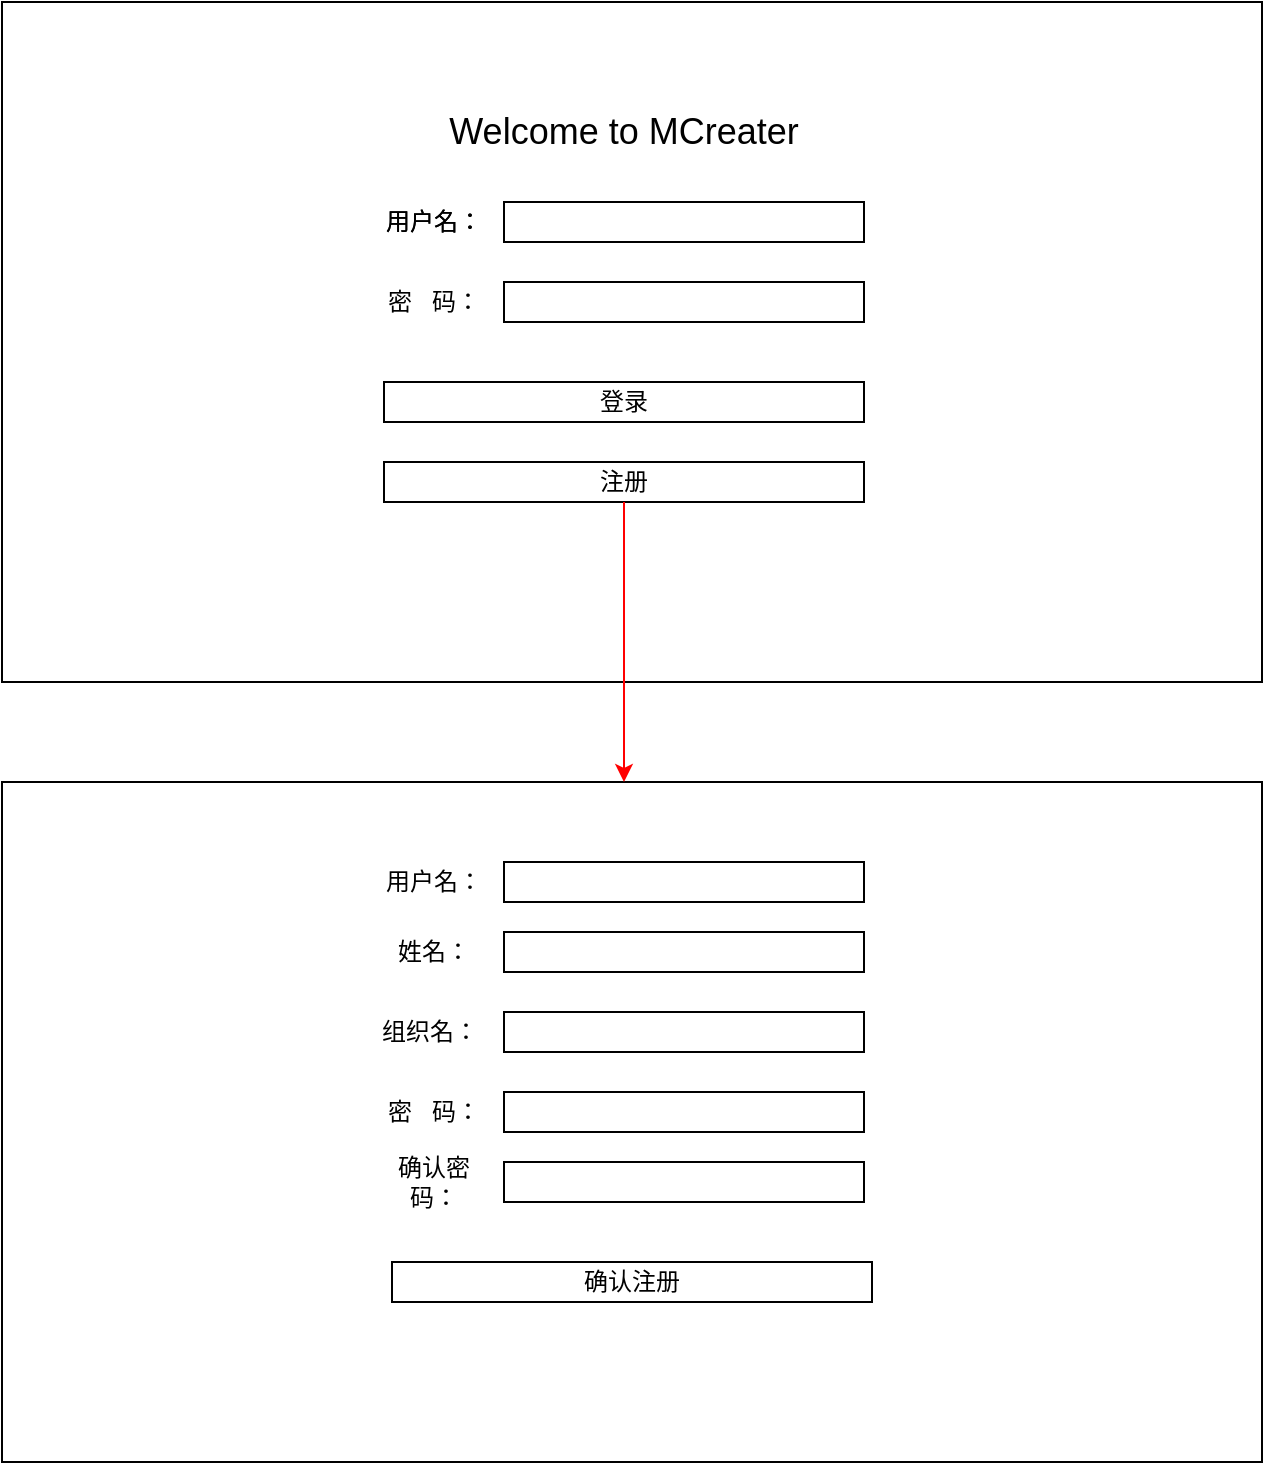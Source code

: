 <mxfile version="15.0.6" type="github">
  <diagram id="6OuexgIGDOipwH1l8YNA" name="Page-1">
    <mxGraphModel dx="1422" dy="772" grid="1" gridSize="10" guides="1" tooltips="1" connect="1" arrows="1" fold="1" page="1" pageScale="1" pageWidth="827" pageHeight="1169" math="0" shadow="0">
      <root>
        <mxCell id="0" />
        <mxCell id="1" parent="0" />
        <mxCell id="TftClXgvJGGN0wYb9kB6-1" value="" style="rounded=0;whiteSpace=wrap;html=1;" vertex="1" parent="1">
          <mxGeometry x="99" y="70" width="630" height="340" as="geometry" />
        </mxCell>
        <mxCell id="TftClXgvJGGN0wYb9kB6-2" value="用户名：" style="text;html=1;strokeColor=none;fillColor=none;align=center;verticalAlign=middle;whiteSpace=wrap;rounded=0;" vertex="1" parent="1">
          <mxGeometry x="290" y="170" width="50" height="20" as="geometry" />
        </mxCell>
        <mxCell id="TftClXgvJGGN0wYb9kB6-3" value="密&amp;nbsp; &amp;nbsp;码：" style="text;html=1;strokeColor=none;fillColor=none;align=center;verticalAlign=middle;whiteSpace=wrap;rounded=0;" vertex="1" parent="1">
          <mxGeometry x="290" y="210" width="50" height="20" as="geometry" />
        </mxCell>
        <mxCell id="TftClXgvJGGN0wYb9kB6-5" value="" style="text;html=1;fillColor=none;align=center;verticalAlign=middle;whiteSpace=wrap;rounded=0;strokeColor=#000000;" vertex="1" parent="1">
          <mxGeometry x="350" y="170" width="180" height="20" as="geometry" />
        </mxCell>
        <mxCell id="TftClXgvJGGN0wYb9kB6-6" value="" style="text;html=1;fillColor=none;align=center;verticalAlign=middle;whiteSpace=wrap;rounded=0;strokeColor=#000000;" vertex="1" parent="1">
          <mxGeometry x="350" y="210" width="180" height="20" as="geometry" />
        </mxCell>
        <mxCell id="TftClXgvJGGN0wYb9kB6-7" value="登录" style="text;html=1;fillColor=none;align=center;verticalAlign=middle;whiteSpace=wrap;rounded=0;strokeColor=#000000;" vertex="1" parent="1">
          <mxGeometry x="290" y="260" width="240" height="20" as="geometry" />
        </mxCell>
        <mxCell id="TftClXgvJGGN0wYb9kB6-8" value="注册" style="text;html=1;fillColor=none;align=center;verticalAlign=middle;whiteSpace=wrap;rounded=0;strokeColor=#000000;" vertex="1" parent="1">
          <mxGeometry x="290" y="300" width="240" height="20" as="geometry" />
        </mxCell>
        <mxCell id="TftClXgvJGGN0wYb9kB6-9" value="&lt;font style=&quot;font-size: 18px&quot;&gt;Welcome to MCreater&lt;/font&gt;" style="text;html=1;strokeColor=none;fillColor=none;align=center;verticalAlign=middle;whiteSpace=wrap;rounded=0;" vertex="1" parent="1">
          <mxGeometry x="290" y="110" width="240" height="50" as="geometry" />
        </mxCell>
        <mxCell id="TftClXgvJGGN0wYb9kB6-10" value="" style="rounded=0;whiteSpace=wrap;html=1;" vertex="1" parent="1">
          <mxGeometry x="99" y="460" width="630" height="340" as="geometry" />
        </mxCell>
        <mxCell id="TftClXgvJGGN0wYb9kB6-11" value="" style="endArrow=classic;html=1;exitX=0.5;exitY=1;exitDx=0;exitDy=0;strokeColor=#FF0000;" edge="1" parent="1" source="TftClXgvJGGN0wYb9kB6-8">
          <mxGeometry width="50" height="50" relative="1" as="geometry">
            <mxPoint x="300" y="510" as="sourcePoint" />
            <mxPoint x="410" y="460" as="targetPoint" />
          </mxGeometry>
        </mxCell>
        <mxCell id="TftClXgvJGGN0wYb9kB6-13" value="用户名：" style="text;html=1;strokeColor=none;fillColor=none;align=center;verticalAlign=middle;whiteSpace=wrap;rounded=0;" vertex="1" parent="1">
          <mxGeometry x="290" y="170" width="50" height="20" as="geometry" />
        </mxCell>
        <mxCell id="TftClXgvJGGN0wYb9kB6-14" value="" style="text;html=1;fillColor=none;align=center;verticalAlign=middle;whiteSpace=wrap;rounded=0;strokeColor=#000000;" vertex="1" parent="1">
          <mxGeometry x="350" y="170" width="180" height="20" as="geometry" />
        </mxCell>
        <mxCell id="TftClXgvJGGN0wYb9kB6-15" value="密&amp;nbsp; &amp;nbsp;码：" style="text;html=1;strokeColor=none;fillColor=none;align=center;verticalAlign=middle;whiteSpace=wrap;rounded=0;" vertex="1" parent="1">
          <mxGeometry x="290" y="615" width="50" height="20" as="geometry" />
        </mxCell>
        <mxCell id="TftClXgvJGGN0wYb9kB6-16" value="用户名：" style="text;html=1;strokeColor=none;fillColor=none;align=center;verticalAlign=middle;whiteSpace=wrap;rounded=0;" vertex="1" parent="1">
          <mxGeometry x="290" y="500" width="50" height="20" as="geometry" />
        </mxCell>
        <mxCell id="TftClXgvJGGN0wYb9kB6-17" value="" style="text;html=1;fillColor=none;align=center;verticalAlign=middle;whiteSpace=wrap;rounded=0;strokeColor=#000000;" vertex="1" parent="1">
          <mxGeometry x="350" y="500" width="180" height="20" as="geometry" />
        </mxCell>
        <mxCell id="TftClXgvJGGN0wYb9kB6-18" value="" style="text;html=1;fillColor=none;align=center;verticalAlign=middle;whiteSpace=wrap;rounded=0;strokeColor=#000000;" vertex="1" parent="1">
          <mxGeometry x="350" y="615" width="180" height="20" as="geometry" />
        </mxCell>
        <mxCell id="TftClXgvJGGN0wYb9kB6-19" value="确认密码：" style="text;html=1;strokeColor=none;fillColor=none;align=center;verticalAlign=middle;whiteSpace=wrap;rounded=0;" vertex="1" parent="1">
          <mxGeometry x="290" y="650" width="50" height="20" as="geometry" />
        </mxCell>
        <mxCell id="TftClXgvJGGN0wYb9kB6-20" value="" style="text;html=1;fillColor=none;align=center;verticalAlign=middle;whiteSpace=wrap;rounded=0;strokeColor=#000000;" vertex="1" parent="1">
          <mxGeometry x="350" y="650" width="180" height="20" as="geometry" />
        </mxCell>
        <mxCell id="TftClXgvJGGN0wYb9kB6-23" value="姓名：" style="text;html=1;strokeColor=none;fillColor=none;align=center;verticalAlign=middle;whiteSpace=wrap;rounded=0;" vertex="1" parent="1">
          <mxGeometry x="290" y="535" width="50" height="20" as="geometry" />
        </mxCell>
        <mxCell id="TftClXgvJGGN0wYb9kB6-24" value="" style="text;html=1;fillColor=none;align=center;verticalAlign=middle;whiteSpace=wrap;rounded=0;strokeColor=#000000;" vertex="1" parent="1">
          <mxGeometry x="350" y="535" width="180" height="20" as="geometry" />
        </mxCell>
        <mxCell id="TftClXgvJGGN0wYb9kB6-25" value="组织名：" style="text;html=1;strokeColor=none;fillColor=none;align=center;verticalAlign=middle;whiteSpace=wrap;rounded=0;" vertex="1" parent="1">
          <mxGeometry x="286" y="575" width="54" height="20" as="geometry" />
        </mxCell>
        <mxCell id="TftClXgvJGGN0wYb9kB6-26" value="" style="text;html=1;fillColor=none;align=center;verticalAlign=middle;whiteSpace=wrap;rounded=0;strokeColor=#000000;" vertex="1" parent="1">
          <mxGeometry x="350" y="575" width="180" height="20" as="geometry" />
        </mxCell>
        <mxCell id="TftClXgvJGGN0wYb9kB6-27" value="确认注册" style="text;html=1;fillColor=none;align=center;verticalAlign=middle;whiteSpace=wrap;rounded=0;strokeColor=#000000;" vertex="1" parent="1">
          <mxGeometry x="294" y="700" width="240" height="20" as="geometry" />
        </mxCell>
      </root>
    </mxGraphModel>
  </diagram>
</mxfile>
